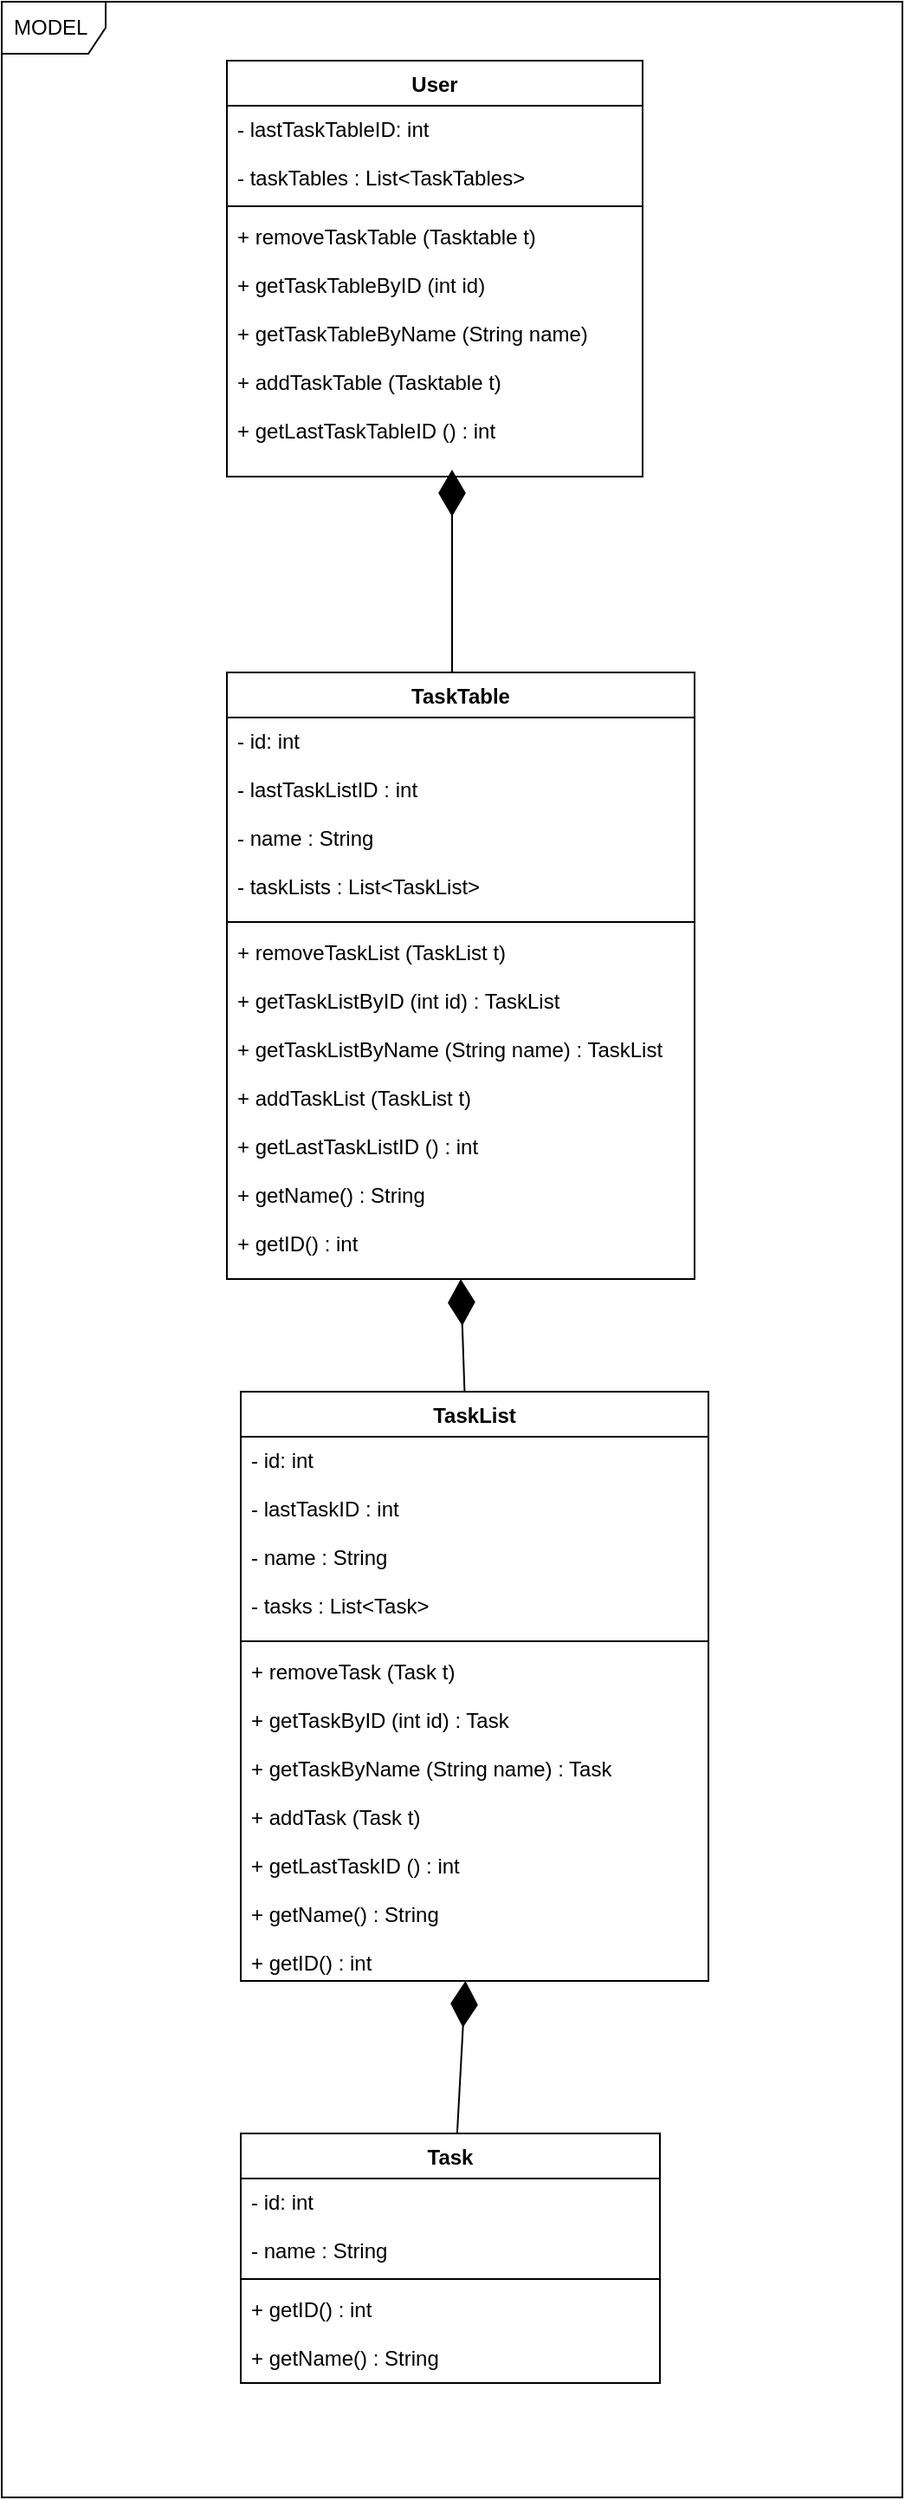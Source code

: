 <mxfile version="10.7.0" type="device"><diagram id="r7QFRQnEbewqCy9Ecs8T" name="Page-1"><mxGraphModel dx="840" dy="1715" grid="1" gridSize="10" guides="1" tooltips="1" connect="1" arrows="1" fold="1" page="1" pageScale="1" pageWidth="827" pageHeight="1169" math="0" shadow="0"><root><mxCell id="0"/><mxCell id="1" parent="0"/><mxCell id="Lsy0UogXl9lPHmgdDzmZ-49" value="MODEL&amp;nbsp;&lt;br&gt;" style="shape=umlFrame;whiteSpace=wrap;html=1;" vertex="1" parent="1"><mxGeometry x="140" y="-10" width="520" height="1440" as="geometry"/></mxCell><mxCell id="Lsy0UogXl9lPHmgdDzmZ-23" value="User&#10;&#10;" style="swimlane;fontStyle=1;align=center;verticalAlign=top;childLayout=stackLayout;horizontal=1;startSize=26;horizontalStack=0;resizeParent=1;resizeParentMax=0;resizeLast=0;collapsible=1;marginBottom=0;" vertex="1" parent="1"><mxGeometry x="270" y="24" width="240" height="240" as="geometry"/></mxCell><mxCell id="Lsy0UogXl9lPHmgdDzmZ-24" value="- lastTaskTableID: int&#10;&#10;- taskTables : List&lt;TaskTables&gt;&#10;" style="text;strokeColor=none;fillColor=none;align=left;verticalAlign=top;spacingLeft=4;spacingRight=4;overflow=hidden;rotatable=0;points=[[0,0.5],[1,0.5]];portConstraint=eastwest;" vertex="1" parent="Lsy0UogXl9lPHmgdDzmZ-23"><mxGeometry y="26" width="240" height="54" as="geometry"/></mxCell><mxCell id="Lsy0UogXl9lPHmgdDzmZ-25" value="" style="line;strokeWidth=1;fillColor=none;align=left;verticalAlign=middle;spacingTop=-1;spacingLeft=3;spacingRight=3;rotatable=0;labelPosition=right;points=[];portConstraint=eastwest;" vertex="1" parent="Lsy0UogXl9lPHmgdDzmZ-23"><mxGeometry y="80" width="240" height="8" as="geometry"/></mxCell><mxCell id="Lsy0UogXl9lPHmgdDzmZ-26" value="+ removeTaskTable (Tasktable t)&#10;&#10;+ getTaskTableByID (int id)&#10;&#10;+ getTaskTableByName (String name)&#10;&#10;+ addTaskTable (Tasktable t)&#10;&#10;+ getLastTaskTableID () : int&#10;&#10;" style="text;strokeColor=none;fillColor=none;align=left;verticalAlign=top;spacingLeft=4;spacingRight=4;overflow=hidden;rotatable=0;points=[[0,0.5],[1,0.5]];portConstraint=eastwest;" vertex="1" parent="Lsy0UogXl9lPHmgdDzmZ-23"><mxGeometry y="88" width="240" height="152" as="geometry"/></mxCell><mxCell id="Lsy0UogXl9lPHmgdDzmZ-32" value="TaskTable&#10;" style="swimlane;fontStyle=1;align=center;verticalAlign=top;childLayout=stackLayout;horizontal=1;startSize=26;horizontalStack=0;resizeParent=1;resizeParentMax=0;resizeLast=0;collapsible=1;marginBottom=0;" vertex="1" parent="1"><mxGeometry x="270" y="377" width="270" height="350" as="geometry"/></mxCell><mxCell id="Lsy0UogXl9lPHmgdDzmZ-33" value="- id: int&#10;&#10;- lastTaskListID : int&#10;&#10;- name : String&#10;&#10;- taskLists : List&lt;TaskList&gt;&#10;" style="text;strokeColor=none;fillColor=none;align=left;verticalAlign=top;spacingLeft=4;spacingRight=4;overflow=hidden;rotatable=0;points=[[0,0.5],[1,0.5]];portConstraint=eastwest;" vertex="1" parent="Lsy0UogXl9lPHmgdDzmZ-32"><mxGeometry y="26" width="270" height="114" as="geometry"/></mxCell><mxCell id="Lsy0UogXl9lPHmgdDzmZ-34" value="" style="line;strokeWidth=1;fillColor=none;align=left;verticalAlign=middle;spacingTop=-1;spacingLeft=3;spacingRight=3;rotatable=0;labelPosition=right;points=[];portConstraint=eastwest;" vertex="1" parent="Lsy0UogXl9lPHmgdDzmZ-32"><mxGeometry y="140" width="270" height="8" as="geometry"/></mxCell><mxCell id="Lsy0UogXl9lPHmgdDzmZ-35" value="+ removeTaskList (TaskList t)&#10;&#10;+ getTaskListByID (int id) : TaskList&#10;&#10;+ getTaskListByName (String name) : TaskList&#10;&#10;+ addTaskList (TaskList t)&#10;&#10;+ getLastTaskListID () : int&#10;&#10;+ getName() : String&#10;&#10;+ getID() : int&#10;" style="text;strokeColor=none;fillColor=none;align=left;verticalAlign=top;spacingLeft=4;spacingRight=4;overflow=hidden;rotatable=0;points=[[0,0.5],[1,0.5]];portConstraint=eastwest;" vertex="1" parent="Lsy0UogXl9lPHmgdDzmZ-32"><mxGeometry y="148" width="270" height="202" as="geometry"/></mxCell><mxCell id="Lsy0UogXl9lPHmgdDzmZ-36" value="TaskList&#10;" style="swimlane;fontStyle=1;align=center;verticalAlign=top;childLayout=stackLayout;horizontal=1;startSize=26;horizontalStack=0;resizeParent=1;resizeParentMax=0;resizeLast=0;collapsible=1;marginBottom=0;" vertex="1" parent="1"><mxGeometry x="278" y="792" width="270" height="340" as="geometry"/></mxCell><mxCell id="Lsy0UogXl9lPHmgdDzmZ-37" value="- id: int&#10;&#10;- lastTaskID : int&#10;&#10;- name : String&#10;&#10;- tasks : List&lt;Task&gt;&#10;" style="text;strokeColor=none;fillColor=none;align=left;verticalAlign=top;spacingLeft=4;spacingRight=4;overflow=hidden;rotatable=0;points=[[0,0.5],[1,0.5]];portConstraint=eastwest;" vertex="1" parent="Lsy0UogXl9lPHmgdDzmZ-36"><mxGeometry y="26" width="270" height="114" as="geometry"/></mxCell><mxCell id="Lsy0UogXl9lPHmgdDzmZ-38" value="" style="line;strokeWidth=1;fillColor=none;align=left;verticalAlign=middle;spacingTop=-1;spacingLeft=3;spacingRight=3;rotatable=0;labelPosition=right;points=[];portConstraint=eastwest;" vertex="1" parent="Lsy0UogXl9lPHmgdDzmZ-36"><mxGeometry y="140" width="270" height="8" as="geometry"/></mxCell><mxCell id="Lsy0UogXl9lPHmgdDzmZ-39" value="+ removeTask (Task t)&#10;&#10;+ getTaskByID (int id) : Task&#10;&#10;+ getTaskByName (String name) : Task&#10;&#10;+ addTask (Task t)&#10;&#10;+ getLastTaskID () : int&#10;&#10;+ getName() : String&#10;&#10;+ getID() : int&#10;" style="text;strokeColor=none;fillColor=none;align=left;verticalAlign=top;spacingLeft=4;spacingRight=4;overflow=hidden;rotatable=0;points=[[0,0.5],[1,0.5]];portConstraint=eastwest;" vertex="1" parent="Lsy0UogXl9lPHmgdDzmZ-36"><mxGeometry y="148" width="270" height="192" as="geometry"/></mxCell><mxCell id="Lsy0UogXl9lPHmgdDzmZ-40" value="Task&#10;" style="swimlane;fontStyle=1;align=center;verticalAlign=top;childLayout=stackLayout;horizontal=1;startSize=26;horizontalStack=0;resizeParent=1;resizeParentMax=0;resizeLast=0;collapsible=1;marginBottom=0;" vertex="1" parent="1"><mxGeometry x="278" y="1220" width="242" height="144" as="geometry"/></mxCell><mxCell id="Lsy0UogXl9lPHmgdDzmZ-41" value="- id: int&#10;&#10;- name : String&#10;" style="text;strokeColor=none;fillColor=none;align=left;verticalAlign=top;spacingLeft=4;spacingRight=4;overflow=hidden;rotatable=0;points=[[0,0.5],[1,0.5]];portConstraint=eastwest;" vertex="1" parent="Lsy0UogXl9lPHmgdDzmZ-40"><mxGeometry y="26" width="242" height="54" as="geometry"/></mxCell><mxCell id="Lsy0UogXl9lPHmgdDzmZ-42" value="" style="line;strokeWidth=1;fillColor=none;align=left;verticalAlign=middle;spacingTop=-1;spacingLeft=3;spacingRight=3;rotatable=0;labelPosition=right;points=[];portConstraint=eastwest;" vertex="1" parent="Lsy0UogXl9lPHmgdDzmZ-40"><mxGeometry y="80" width="242" height="8" as="geometry"/></mxCell><mxCell id="Lsy0UogXl9lPHmgdDzmZ-43" value="+ getID() : int&#10;&#10;+ getName() : String&#10;" style="text;strokeColor=none;fillColor=none;align=left;verticalAlign=top;spacingLeft=4;spacingRight=4;overflow=hidden;rotatable=0;points=[[0,0.5],[1,0.5]];portConstraint=eastwest;" vertex="1" parent="Lsy0UogXl9lPHmgdDzmZ-40"><mxGeometry y="88" width="242" height="56" as="geometry"/></mxCell><mxCell id="Lsy0UogXl9lPHmgdDzmZ-45" value="" style="endArrow=diamondThin;endFill=1;endSize=24;html=1;" edge="1" parent="1" source="Lsy0UogXl9lPHmgdDzmZ-40" target="Lsy0UogXl9lPHmgdDzmZ-39"><mxGeometry width="160" relative="1" as="geometry"><mxPoint x="300" y="1169" as="sourcePoint"/><mxPoint x="460" y="1169" as="targetPoint"/></mxGeometry></mxCell><mxCell id="Lsy0UogXl9lPHmgdDzmZ-46" value="" style="endArrow=diamondThin;endFill=1;endSize=24;html=1;entryX=0.5;entryY=1;entryDx=0;entryDy=0;entryPerimeter=0;" edge="1" parent="1" source="Lsy0UogXl9lPHmgdDzmZ-36" target="Lsy0UogXl9lPHmgdDzmZ-35"><mxGeometry width="160" relative="1" as="geometry"><mxPoint x="397" y="744" as="sourcePoint"/><mxPoint x="485" y="740" as="targetPoint"/></mxGeometry></mxCell><mxCell id="Lsy0UogXl9lPHmgdDzmZ-48" value="" style="endArrow=diamondThin;endFill=1;endSize=24;html=1;" edge="1" parent="1"><mxGeometry width="160" relative="1" as="geometry"><mxPoint x="400" y="370" as="sourcePoint"/><mxPoint x="400" y="260" as="targetPoint"/><Array as="points"><mxPoint x="400" y="380"/></Array></mxGeometry></mxCell></root></mxGraphModel></diagram></mxfile>
